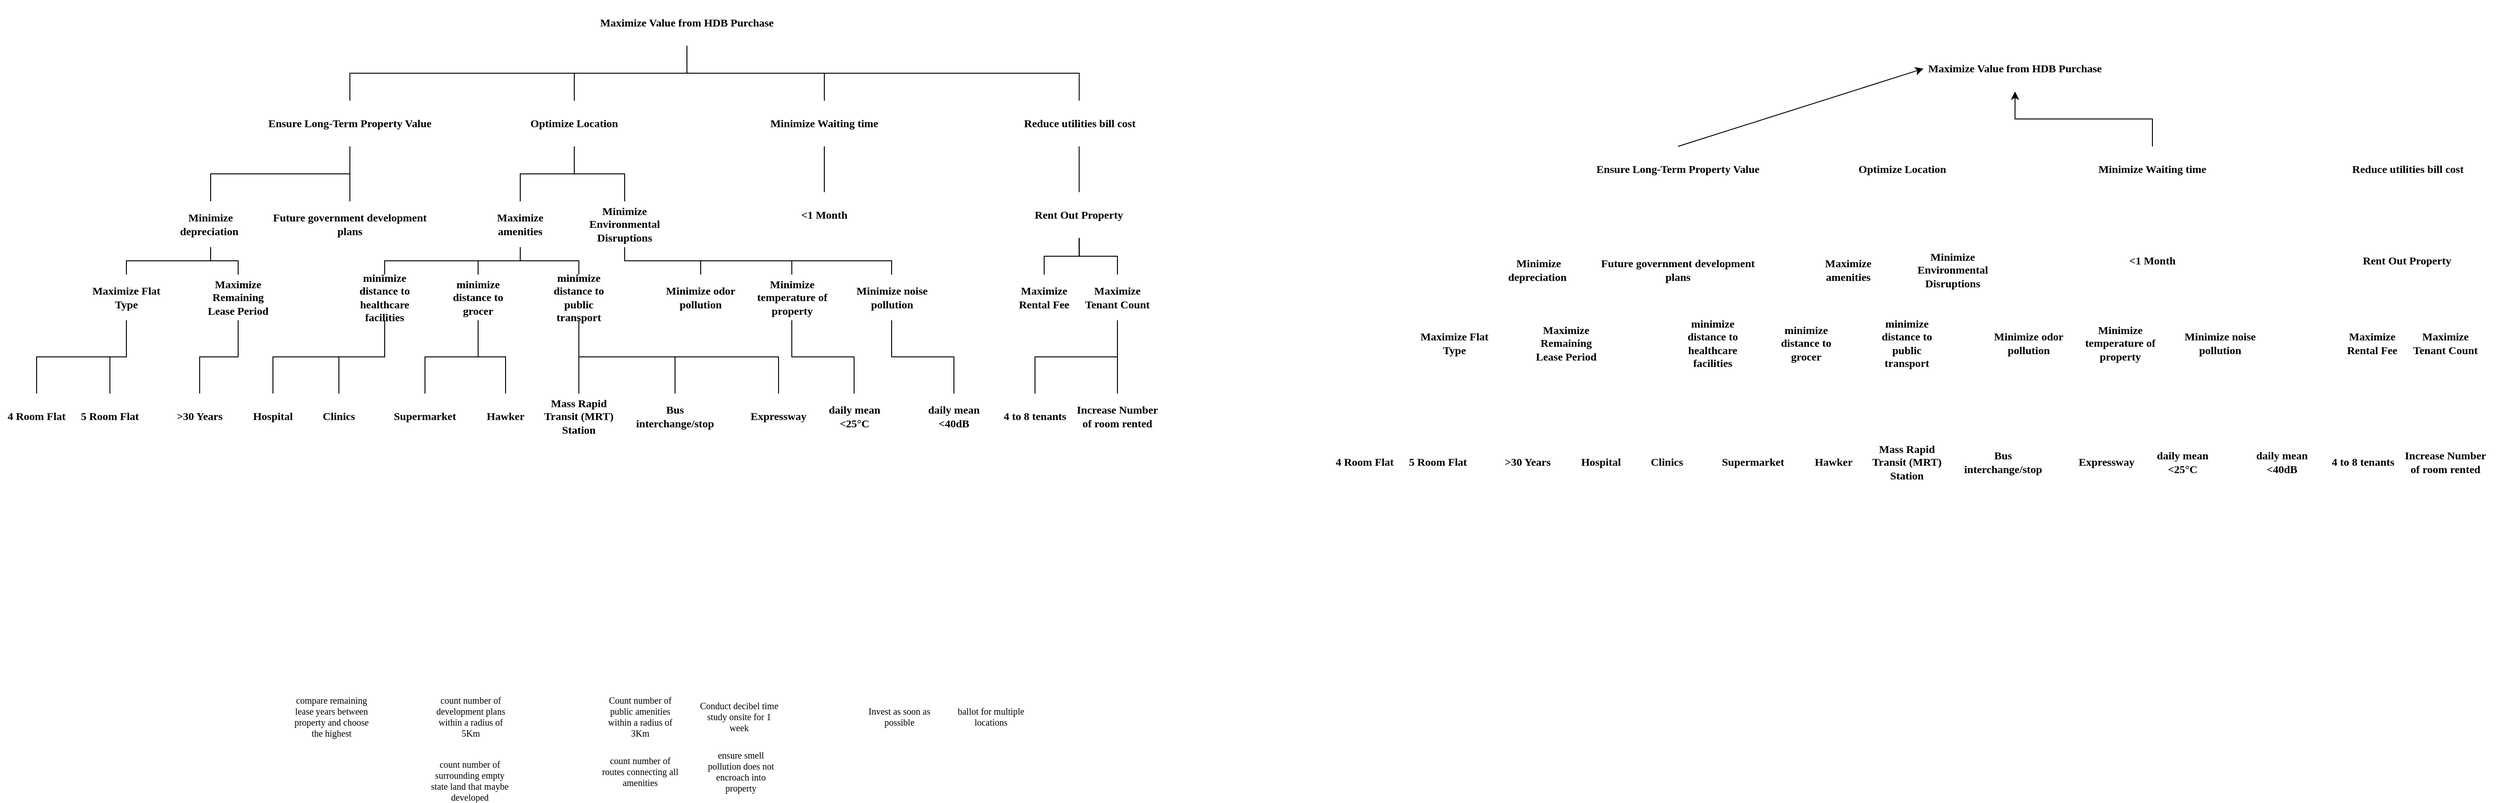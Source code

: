 <mxfile version="26.0.6">
  <diagram name="Page-1" id="19d8dcba-68ad-dc05-1034-9cf7b2a963f6">
    <mxGraphModel dx="1530" dy="603" grid="1" gridSize="10" guides="1" tooltips="1" connect="1" arrows="1" fold="1" page="1" pageScale="1" pageWidth="1100" pageHeight="850" background="none" math="0" shadow="0">
      <root>
        <mxCell id="0" />
        <mxCell id="1" parent="0" />
        <mxCell id="218ae93e1282097f-24" value="" style="whiteSpace=wrap;html=1;rounded=0;shadow=0;comic=0;strokeWidth=2;fontFamily=Verdana;align=center;fontSize=10;strokeColor=none;" parent="1" vertex="1">
          <mxGeometry x="998" y="840" width="124" height="130" as="geometry" />
        </mxCell>
        <mxCell id="218ae93e1282097f-67" value="Count number of public amenities within a radius of 3Km" style="text;html=1;strokeColor=none;fillColor=none;align=center;verticalAlign=middle;whiteSpace=wrap;rounded=1;shadow=0;comic=0;fontFamily=Verdana;fontSize=10;" parent="1" vertex="1">
          <mxGeometry x="1014" y="870" width="90" height="25" as="geometry" />
        </mxCell>
        <mxCell id="218ae93e1282097f-69" value="count number of routes connecting all amenities" style="text;html=1;strokeColor=none;fillColor=none;align=center;verticalAlign=middle;whiteSpace=wrap;rounded=1;shadow=0;comic=0;fontFamily=Verdana;fontSize=10;" parent="1" vertex="1">
          <mxGeometry x="1014" y="930" width="90" height="25" as="geometry" />
        </mxCell>
        <mxCell id="6257edae8c83ed4a-9" value="Ensure Long-Term Property Value" style="whiteSpace=wrap;html=1;rounded=0;shadow=0;comic=0;strokeWidth=2;fontFamily=Verdana;align=center;fontSize=12;fontStyle=1;strokeColor=none;" parent="1" vertex="1">
          <mxGeometry x="642" y="210" width="200" height="50" as="geometry" />
        </mxCell>
        <mxCell id="6257edae8c83ed4a-21" value="Future government development plans" style="whiteSpace=wrap;html=1;rounded=0;shadow=0;comic=0;strokeWidth=2;fontFamily=Verdana;align=center;fontSize=12;fontStyle=1;strokeColor=none;" parent="1" vertex="1">
          <mxGeometry x="642" y="320" width="200" height="50" as="geometry" />
        </mxCell>
        <mxCell id="6257edae8c83ed4a-12" value="Optimize Location" style="whiteSpace=wrap;html=1;rounded=0;shadow=0;comic=0;strokeWidth=2;fontFamily=Verdana;align=center;fontSize=12;fontStyle=1;strokeColor=none;" parent="1" vertex="1">
          <mxGeometry x="887" y="210" width="200" height="50" as="geometry" />
        </mxCell>
        <mxCell id="6257edae8c83ed4a-1" value="Maximize Value from HDB Purchase" style="whiteSpace=wrap;html=1;rounded=0;shadow=0;comic=0;strokeWidth=2;fontFamily=Verdana;align=center;fontSize=12;fontStyle=1;strokeColor=none;" parent="1" vertex="1">
          <mxGeometry x="1010" y="100" width="200" height="50" as="geometry" />
        </mxCell>
        <mxCell id="218ae93e1282097f-2" value="Minimize Waiting time" style="whiteSpace=wrap;html=1;rounded=0;shadow=0;comic=0;strokeWidth=2;fontFamily=Verdana;align=center;fontSize=12;fontStyle=1;strokeColor=none;" parent="1" vertex="1">
          <mxGeometry x="1160" y="210" width="200" height="50" as="geometry" />
        </mxCell>
        <mxCell id="x4HcTvrEBQ7sZUDVJvWk-5" value="Maximize amenities" style="whiteSpace=wrap;html=1;rounded=0;shadow=0;comic=0;strokeWidth=2;fontFamily=Verdana;align=center;fontSize=12;fontStyle=1;strokeColor=none;" parent="1" vertex="1">
          <mxGeometry x="876" y="320" width="104" height="50" as="geometry" />
        </mxCell>
        <mxCell id="x4HcTvrEBQ7sZUDVJvWk-7" value="Minimize Environmental Disruptions" style="whiteSpace=wrap;html=1;rounded=0;shadow=0;comic=0;strokeWidth=2;fontFamily=Verdana;align=center;fontSize=12;fontStyle=1;strokeColor=none;" parent="1" vertex="1">
          <mxGeometry x="1002" y="320" width="80" height="50" as="geometry" />
        </mxCell>
        <mxCell id="x4HcTvrEBQ7sZUDVJvWk-19" value="" style="whiteSpace=wrap;html=1;rounded=0;shadow=0;comic=0;strokeWidth=2;fontFamily=Verdana;align=center;fontSize=10;strokeColor=none;" parent="1" vertex="1">
          <mxGeometry x="1280.5" y="840" width="223" height="80" as="geometry" />
        </mxCell>
        <mxCell id="x4HcTvrEBQ7sZUDVJvWk-20" value="Invest as soon as possible" style="text;html=1;strokeColor=none;fillColor=none;align=center;verticalAlign=middle;whiteSpace=wrap;rounded=1;shadow=0;comic=0;fontFamily=Verdana;fontSize=10;" parent="1" vertex="1">
          <mxGeometry x="1296.5" y="870" width="90" height="25" as="geometry" />
        </mxCell>
        <mxCell id="x4HcTvrEBQ7sZUDVJvWk-21" value="ballot for multiple locations" style="text;html=1;strokeColor=none;fillColor=none;align=center;verticalAlign=middle;whiteSpace=wrap;rounded=1;shadow=0;comic=0;fontFamily=Verdana;fontSize=10;" parent="1" vertex="1">
          <mxGeometry x="1396.5" y="870" width="90" height="25" as="geometry" />
        </mxCell>
        <mxCell id="x4HcTvrEBQ7sZUDVJvWk-29" value="" style="whiteSpace=wrap;html=1;rounded=0;shadow=0;comic=0;strokeWidth=2;fontFamily=Verdana;align=center;fontSize=10;strokeColor=none;" parent="1" vertex="1">
          <mxGeometry x="1112" y="840" width="124" height="130" as="geometry" />
        </mxCell>
        <mxCell id="x4HcTvrEBQ7sZUDVJvWk-30" value="Conduct decibel time study onsite for 1 week" style="text;html=1;strokeColor=none;fillColor=none;align=center;verticalAlign=middle;whiteSpace=wrap;rounded=1;shadow=0;comic=0;fontFamily=Verdana;fontSize=10;" parent="1" vertex="1">
          <mxGeometry x="1122" y="870" width="90" height="25" as="geometry" />
        </mxCell>
        <mxCell id="x4HcTvrEBQ7sZUDVJvWk-34" value="Minimize depreciation&amp;nbsp;" style="whiteSpace=wrap;html=1;rounded=0;shadow=0;comic=0;strokeWidth=2;fontFamily=Verdana;align=center;fontSize=12;fontStyle=1;strokeColor=none;" parent="1" vertex="1">
          <mxGeometry x="538" y="320" width="104" height="50" as="geometry" />
        </mxCell>
        <mxCell id="x4HcTvrEBQ7sZUDVJvWk-38" value="" style="whiteSpace=wrap;html=1;rounded=0;shadow=0;comic=0;strokeWidth=2;fontFamily=Verdana;align=center;fontSize=10;strokeColor=none;" parent="1" vertex="1">
          <mxGeometry x="660" y="840" width="124" height="80" as="geometry" />
        </mxCell>
        <mxCell id="x4HcTvrEBQ7sZUDVJvWk-39" value="compare remaining lease years between property and choose the highest" style="text;html=1;strokeColor=none;fillColor=none;align=center;verticalAlign=middle;whiteSpace=wrap;rounded=1;shadow=0;comic=0;fontFamily=Verdana;fontSize=10;" parent="1" vertex="1">
          <mxGeometry x="677" y="870" width="90" height="25" as="geometry" />
        </mxCell>
        <mxCell id="x4HcTvrEBQ7sZUDVJvWk-41" value="" style="whiteSpace=wrap;html=1;rounded=0;shadow=0;comic=0;strokeWidth=2;fontFamily=Verdana;align=center;fontSize=10;strokeColor=none;" parent="1" vertex="1">
          <mxGeometry x="812" y="840" width="124" height="130" as="geometry" />
        </mxCell>
        <mxCell id="x4HcTvrEBQ7sZUDVJvWk-42" value="count number of development plans within a radius of 5Km" style="text;html=1;strokeColor=none;fillColor=none;align=center;verticalAlign=middle;whiteSpace=wrap;rounded=1;shadow=0;comic=0;fontFamily=Verdana;fontSize=10;" parent="1" vertex="1">
          <mxGeometry x="829" y="870" width="90" height="25" as="geometry" />
        </mxCell>
        <mxCell id="x4HcTvrEBQ7sZUDVJvWk-43" value="count number of surrounding empty state land that maybe developed" style="text;html=1;strokeColor=none;fillColor=none;align=center;verticalAlign=middle;whiteSpace=wrap;rounded=1;shadow=0;comic=0;fontFamily=Verdana;fontSize=10;" parent="1" vertex="1">
          <mxGeometry x="828" y="940" width="90" height="25" as="geometry" />
        </mxCell>
        <mxCell id="x4HcTvrEBQ7sZUDVJvWk-48" value="ensure smell pollution does not encroach into property" style="text;html=1;strokeColor=none;fillColor=none;align=center;verticalAlign=middle;whiteSpace=wrap;rounded=1;shadow=0;comic=0;fontFamily=Verdana;fontSize=10;" parent="1" vertex="1">
          <mxGeometry x="1124" y="930" width="90" height="25" as="geometry" />
        </mxCell>
        <mxCell id="x4HcTvrEBQ7sZUDVJvWk-51" value="" style="endArrow=none;html=1;rounded=0;exitX=0.5;exitY=0;exitDx=0;exitDy=0;entryX=0.5;entryY=1;entryDx=0;entryDy=0;edgeStyle=orthogonalEdgeStyle;" parent="1" source="218ae93e1282097f-2" target="6257edae8c83ed4a-1" edge="1">
          <mxGeometry width="50" height="50" relative="1" as="geometry">
            <mxPoint x="1200" y="350" as="sourcePoint" />
            <mxPoint x="990" y="170" as="targetPoint" />
          </mxGeometry>
        </mxCell>
        <mxCell id="x4HcTvrEBQ7sZUDVJvWk-52" value="" style="endArrow=none;html=1;rounded=0;exitX=0.5;exitY=0;exitDx=0;exitDy=0;entryX=0.5;entryY=1;entryDx=0;entryDy=0;edgeStyle=orthogonalEdgeStyle;" parent="1" source="6257edae8c83ed4a-9" target="6257edae8c83ed4a-1" edge="1">
          <mxGeometry width="50" height="50" relative="1" as="geometry">
            <mxPoint x="1270" y="220" as="sourcePoint" />
            <mxPoint x="997" y="160" as="targetPoint" />
          </mxGeometry>
        </mxCell>
        <mxCell id="x4HcTvrEBQ7sZUDVJvWk-54" value="" style="endArrow=none;html=1;rounded=0;exitX=0.5;exitY=0;exitDx=0;exitDy=0;entryX=0.5;entryY=1;entryDx=0;entryDy=0;edgeStyle=orthogonalEdgeStyle;" parent="1" source="6257edae8c83ed4a-12" target="6257edae8c83ed4a-1" edge="1">
          <mxGeometry width="50" height="50" relative="1" as="geometry">
            <mxPoint x="752" y="220" as="sourcePoint" />
            <mxPoint x="997" y="160" as="targetPoint" />
          </mxGeometry>
        </mxCell>
        <mxCell id="x4HcTvrEBQ7sZUDVJvWk-55" value="" style="endArrow=none;html=1;rounded=0;exitX=0.5;exitY=0;exitDx=0;exitDy=0;entryX=0.5;entryY=1;entryDx=0;entryDy=0;edgeStyle=orthogonalEdgeStyle;" parent="1" source="x4HcTvrEBQ7sZUDVJvWk-34" target="6257edae8c83ed4a-9" edge="1">
          <mxGeometry width="50" height="50" relative="1" as="geometry">
            <mxPoint x="752" y="220" as="sourcePoint" />
            <mxPoint x="997" y="160" as="targetPoint" />
          </mxGeometry>
        </mxCell>
        <mxCell id="x4HcTvrEBQ7sZUDVJvWk-57" value="" style="endArrow=none;html=1;rounded=0;exitX=0.5;exitY=0;exitDx=0;exitDy=0;entryX=0.5;entryY=1;entryDx=0;entryDy=0;edgeStyle=orthogonalEdgeStyle;" parent="1" source="6257edae8c83ed4a-21" target="6257edae8c83ed4a-9" edge="1">
          <mxGeometry width="50" height="50" relative="1" as="geometry">
            <mxPoint x="600" y="330" as="sourcePoint" />
            <mxPoint x="752" y="270" as="targetPoint" />
          </mxGeometry>
        </mxCell>
        <mxCell id="x4HcTvrEBQ7sZUDVJvWk-59" value="" style="endArrow=none;html=1;rounded=0;exitX=0.5;exitY=0;exitDx=0;exitDy=0;entryX=0.5;entryY=1;entryDx=0;entryDy=0;edgeStyle=orthogonalEdgeStyle;" parent="1" source="x4HcTvrEBQ7sZUDVJvWk-5" target="6257edae8c83ed4a-12" edge="1">
          <mxGeometry width="50" height="50" relative="1" as="geometry">
            <mxPoint x="1270" y="220" as="sourcePoint" />
            <mxPoint x="997" y="160" as="targetPoint" />
          </mxGeometry>
        </mxCell>
        <mxCell id="x4HcTvrEBQ7sZUDVJvWk-60" value="" style="endArrow=none;html=1;rounded=0;exitX=0.5;exitY=0;exitDx=0;exitDy=0;entryX=0.5;entryY=1;entryDx=0;entryDy=0;edgeStyle=orthogonalEdgeStyle;" parent="1" source="x4HcTvrEBQ7sZUDVJvWk-7" target="6257edae8c83ed4a-12" edge="1">
          <mxGeometry width="50" height="50" relative="1" as="geometry">
            <mxPoint x="938" y="330" as="sourcePoint" />
            <mxPoint x="997" y="270" as="targetPoint" />
          </mxGeometry>
        </mxCell>
        <mxCell id="x4HcTvrEBQ7sZUDVJvWk-61" value="&amp;lt;1 Month" style="whiteSpace=wrap;html=1;rounded=0;shadow=0;comic=0;strokeWidth=2;fontFamily=Verdana;align=center;fontSize=12;fontStyle=1;strokeColor=none;" parent="1" vertex="1">
          <mxGeometry x="1220" y="310" width="80" height="50" as="geometry" />
        </mxCell>
        <mxCell id="x4HcTvrEBQ7sZUDVJvWk-62" value="" style="endArrow=none;html=1;rounded=0;exitX=0.5;exitY=0;exitDx=0;exitDy=0;edgeStyle=orthogonalEdgeStyle;entryX=0.5;entryY=1;entryDx=0;entryDy=0;" parent="1" source="x4HcTvrEBQ7sZUDVJvWk-61" target="218ae93e1282097f-2" edge="1">
          <mxGeometry width="50" height="50" relative="1" as="geometry">
            <mxPoint x="1270" y="220" as="sourcePoint" />
            <mxPoint x="1190" y="270" as="targetPoint" />
          </mxGeometry>
        </mxCell>
        <mxCell id="x4HcTvrEBQ7sZUDVJvWk-63" value="Minimize noise pollution" style="whiteSpace=wrap;html=1;rounded=0;shadow=0;comic=0;strokeWidth=2;fontFamily=Verdana;align=center;fontSize=12;fontStyle=1;strokeColor=none;" parent="1" vertex="1">
          <mxGeometry x="1293.5" y="400" width="80" height="50" as="geometry" />
        </mxCell>
        <mxCell id="x4HcTvrEBQ7sZUDVJvWk-64" value="Minimize odor pollution" style="whiteSpace=wrap;html=1;rounded=0;shadow=0;comic=0;strokeWidth=2;fontFamily=Verdana;align=center;fontSize=12;fontStyle=1;strokeColor=none;" parent="1" vertex="1">
          <mxGeometry x="1085" y="400" width="80" height="50" as="geometry" />
        </mxCell>
        <mxCell id="x4HcTvrEBQ7sZUDVJvWk-65" value="Minimize temperature of property" style="whiteSpace=wrap;html=1;rounded=0;shadow=0;comic=0;strokeWidth=2;fontFamily=Verdana;align=center;fontSize=12;fontStyle=1;strokeColor=none;" parent="1" vertex="1">
          <mxGeometry x="1184.5" y="400" width="80" height="50" as="geometry" />
        </mxCell>
        <mxCell id="x4HcTvrEBQ7sZUDVJvWk-66" value="minimize distance to public transport" style="whiteSpace=wrap;html=1;rounded=0;shadow=0;comic=0;strokeWidth=2;fontFamily=Verdana;align=center;fontSize=12;fontStyle=1;strokeColor=none;" parent="1" vertex="1">
          <mxGeometry x="952" y="400" width="80" height="50" as="geometry" />
        </mxCell>
        <mxCell id="x4HcTvrEBQ7sZUDVJvWk-67" value="minimize distance to grocer" style="whiteSpace=wrap;html=1;rounded=0;shadow=0;comic=0;strokeWidth=2;fontFamily=Verdana;align=center;fontSize=12;fontStyle=1;strokeColor=none;" parent="1" vertex="1">
          <mxGeometry x="842" y="400" width="80" height="50" as="geometry" />
        </mxCell>
        <mxCell id="x4HcTvrEBQ7sZUDVJvWk-68" value="Mass Rapid Transit (MRT) Station" style="whiteSpace=wrap;html=1;rounded=0;shadow=0;comic=0;strokeWidth=2;fontFamily=Verdana;align=center;fontSize=12;fontStyle=1;strokeColor=none;" parent="1" vertex="1">
          <mxGeometry x="952" y="530" width="80" height="50" as="geometry" />
        </mxCell>
        <mxCell id="x4HcTvrEBQ7sZUDVJvWk-69" value="Bus interchange/stop" style="whiteSpace=wrap;html=1;rounded=0;shadow=0;comic=0;strokeWidth=2;fontFamily=Verdana;align=center;fontSize=12;fontStyle=1;strokeColor=none;" parent="1" vertex="1">
          <mxGeometry x="1057" y="530" width="80" height="50" as="geometry" />
        </mxCell>
        <mxCell id="x4HcTvrEBQ7sZUDVJvWk-72" value="Expressway" style="whiteSpace=wrap;html=1;rounded=0;shadow=0;comic=0;strokeWidth=2;fontFamily=Verdana;align=center;fontSize=12;fontStyle=1;strokeColor=none;" parent="1" vertex="1">
          <mxGeometry x="1170" y="530" width="80" height="50" as="geometry" />
        </mxCell>
        <mxCell id="x4HcTvrEBQ7sZUDVJvWk-73" value="" style="endArrow=none;html=1;rounded=0;exitX=0.5;exitY=0;exitDx=0;exitDy=0;entryX=0.5;entryY=1;entryDx=0;entryDy=0;edgeStyle=orthogonalEdgeStyle;" parent="1" source="x4HcTvrEBQ7sZUDVJvWk-63" target="x4HcTvrEBQ7sZUDVJvWk-7" edge="1">
          <mxGeometry width="50" height="50" relative="1" as="geometry">
            <mxPoint x="1052" y="330" as="sourcePoint" />
            <mxPoint x="997" y="270" as="targetPoint" />
          </mxGeometry>
        </mxCell>
        <mxCell id="x4HcTvrEBQ7sZUDVJvWk-74" value="" style="endArrow=none;html=1;rounded=0;exitX=0.5;exitY=1;exitDx=0;exitDy=0;entryX=0.5;entryY=0;entryDx=0;entryDy=0;edgeStyle=orthogonalEdgeStyle;" parent="1" source="x4HcTvrEBQ7sZUDVJvWk-7" target="x4HcTvrEBQ7sZUDVJvWk-64" edge="1">
          <mxGeometry width="50" height="50" relative="1" as="geometry">
            <mxPoint x="1040" y="410" as="sourcePoint" />
            <mxPoint x="1052" y="380" as="targetPoint" />
          </mxGeometry>
        </mxCell>
        <mxCell id="x4HcTvrEBQ7sZUDVJvWk-75" value="" style="endArrow=none;html=1;rounded=0;exitX=0.5;exitY=1;exitDx=0;exitDy=0;entryX=0.5;entryY=0;entryDx=0;entryDy=0;edgeStyle=orthogonalEdgeStyle;" parent="1" source="x4HcTvrEBQ7sZUDVJvWk-7" target="x4HcTvrEBQ7sZUDVJvWk-65" edge="1">
          <mxGeometry width="50" height="50" relative="1" as="geometry">
            <mxPoint x="1052" y="380" as="sourcePoint" />
            <mxPoint x="1135" y="410" as="targetPoint" />
          </mxGeometry>
        </mxCell>
        <mxCell id="x4HcTvrEBQ7sZUDVJvWk-76" value="daily mean&lt;div&gt;&amp;lt;25°C&lt;/div&gt;" style="whiteSpace=wrap;html=1;rounded=0;shadow=0;comic=0;strokeWidth=2;fontFamily=Verdana;align=center;fontSize=12;fontStyle=1;strokeColor=none;" parent="1" vertex="1">
          <mxGeometry x="1252.5" y="530" width="80" height="50" as="geometry" />
        </mxCell>
        <mxCell id="x4HcTvrEBQ7sZUDVJvWk-77" value="" style="endArrow=none;html=1;rounded=0;exitX=0.5;exitY=1;exitDx=0;exitDy=0;entryX=0.5;entryY=0;entryDx=0;entryDy=0;edgeStyle=orthogonalEdgeStyle;" parent="1" source="x4HcTvrEBQ7sZUDVJvWk-65" target="x4HcTvrEBQ7sZUDVJvWk-76" edge="1">
          <mxGeometry width="50" height="50" relative="1" as="geometry">
            <mxPoint x="1052" y="380" as="sourcePoint" />
            <mxPoint x="1235" y="410" as="targetPoint" />
          </mxGeometry>
        </mxCell>
        <mxCell id="x4HcTvrEBQ7sZUDVJvWk-78" value="" style="endArrow=none;html=1;rounded=0;exitX=0.5;exitY=0;exitDx=0;exitDy=0;entryX=0.5;entryY=1;entryDx=0;entryDy=0;edgeStyle=orthogonalEdgeStyle;" parent="1" source="x4HcTvrEBQ7sZUDVJvWk-68" target="x4HcTvrEBQ7sZUDVJvWk-66" edge="1">
          <mxGeometry width="50" height="50" relative="1" as="geometry">
            <mxPoint x="912" y="550" as="sourcePoint" />
            <mxPoint x="924" y="520" as="targetPoint" />
          </mxGeometry>
        </mxCell>
        <mxCell id="x4HcTvrEBQ7sZUDVJvWk-79" value="" style="endArrow=none;html=1;rounded=0;exitX=0.5;exitY=1;exitDx=0;exitDy=0;entryX=0.5;entryY=0;entryDx=0;entryDy=0;edgeStyle=orthogonalEdgeStyle;" parent="1" source="x4HcTvrEBQ7sZUDVJvWk-66" target="x4HcTvrEBQ7sZUDVJvWk-69" edge="1">
          <mxGeometry width="50" height="50" relative="1" as="geometry">
            <mxPoint x="924" y="520" as="sourcePoint" />
            <mxPoint x="1007" y="550" as="targetPoint" />
          </mxGeometry>
        </mxCell>
        <mxCell id="x4HcTvrEBQ7sZUDVJvWk-80" value="" style="endArrow=none;html=1;rounded=0;exitX=0.5;exitY=1;exitDx=0;exitDy=0;entryX=0.5;entryY=0;entryDx=0;entryDy=0;edgeStyle=orthogonalEdgeStyle;" parent="1" source="x4HcTvrEBQ7sZUDVJvWk-66" target="x4HcTvrEBQ7sZUDVJvWk-72" edge="1">
          <mxGeometry width="50" height="50" relative="1" as="geometry">
            <mxPoint x="924" y="520" as="sourcePoint" />
            <mxPoint x="1107" y="550" as="targetPoint" />
          </mxGeometry>
        </mxCell>
        <mxCell id="x4HcTvrEBQ7sZUDVJvWk-81" value="&lt;div&gt;daily mean&lt;/div&gt;&amp;lt;40dB" style="whiteSpace=wrap;html=1;rounded=0;shadow=0;comic=0;strokeWidth=2;fontFamily=Verdana;align=center;fontSize=12;fontStyle=1;strokeColor=none;" parent="1" vertex="1">
          <mxGeometry x="1358.25" y="530" width="86.5" height="50" as="geometry" />
        </mxCell>
        <mxCell id="x4HcTvrEBQ7sZUDVJvWk-82" value="" style="endArrow=none;html=1;rounded=0;exitX=0.5;exitY=1;exitDx=0;exitDy=0;entryX=0.5;entryY=0;entryDx=0;entryDy=0;edgeStyle=orthogonalEdgeStyle;" parent="1" source="x4HcTvrEBQ7sZUDVJvWk-63" target="x4HcTvrEBQ7sZUDVJvWk-81" edge="1">
          <mxGeometry width="50" height="50" relative="1" as="geometry">
            <mxPoint x="1145" y="450" as="sourcePoint" />
            <mxPoint x="1155" y="410" as="targetPoint" />
          </mxGeometry>
        </mxCell>
        <mxCell id="x4HcTvrEBQ7sZUDVJvWk-83" value="" style="endArrow=none;html=1;rounded=0;exitX=0.5;exitY=1;exitDx=0;exitDy=0;entryX=0.5;entryY=0;entryDx=0;entryDy=0;edgeStyle=orthogonalEdgeStyle;" parent="1" source="x4HcTvrEBQ7sZUDVJvWk-5" target="x4HcTvrEBQ7sZUDVJvWk-66" edge="1">
          <mxGeometry width="50" height="50" relative="1" as="geometry">
            <mxPoint x="932" y="460" as="sourcePoint" />
            <mxPoint x="1028" y="550" as="targetPoint" />
          </mxGeometry>
        </mxCell>
        <mxCell id="x4HcTvrEBQ7sZUDVJvWk-84" value="" style="endArrow=none;html=1;rounded=0;exitX=0.5;exitY=1;exitDx=0;exitDy=0;edgeStyle=orthogonalEdgeStyle;" parent="1" source="x4HcTvrEBQ7sZUDVJvWk-5" target="x4HcTvrEBQ7sZUDVJvWk-67" edge="1">
          <mxGeometry width="50" height="50" relative="1" as="geometry">
            <mxPoint x="938" y="380" as="sourcePoint" />
            <mxPoint x="932" y="410" as="targetPoint" />
          </mxGeometry>
        </mxCell>
        <mxCell id="x4HcTvrEBQ7sZUDVJvWk-85" value="Supermarket" style="whiteSpace=wrap;html=1;rounded=0;shadow=0;comic=0;strokeWidth=2;fontFamily=Verdana;align=center;fontSize=12;fontStyle=1;strokeColor=none;" parent="1" vertex="1">
          <mxGeometry x="784" y="530" width="80" height="50" as="geometry" />
        </mxCell>
        <mxCell id="x4HcTvrEBQ7sZUDVJvWk-86" value="Hawker" style="whiteSpace=wrap;html=1;rounded=0;shadow=0;comic=0;strokeWidth=2;fontFamily=Verdana;align=center;fontSize=12;fontStyle=1;strokeColor=none;" parent="1" vertex="1">
          <mxGeometry x="872" y="530" width="80" height="50" as="geometry" />
        </mxCell>
        <mxCell id="x4HcTvrEBQ7sZUDVJvWk-87" value="" style="endArrow=none;html=1;rounded=0;exitX=0.5;exitY=0;exitDx=0;exitDy=0;entryX=0.5;entryY=1;entryDx=0;entryDy=0;edgeStyle=orthogonalEdgeStyle;" parent="1" source="x4HcTvrEBQ7sZUDVJvWk-85" target="x4HcTvrEBQ7sZUDVJvWk-67" edge="1">
          <mxGeometry width="50" height="50" relative="1" as="geometry">
            <mxPoint x="934" y="550" as="sourcePoint" />
            <mxPoint x="1002" y="460" as="targetPoint" />
          </mxGeometry>
        </mxCell>
        <mxCell id="x4HcTvrEBQ7sZUDVJvWk-88" value="" style="endArrow=none;html=1;rounded=0;exitX=0.5;exitY=0;exitDx=0;exitDy=0;entryX=0.5;entryY=1;entryDx=0;entryDy=0;edgeStyle=orthogonalEdgeStyle;" parent="1" source="x4HcTvrEBQ7sZUDVJvWk-86" target="x4HcTvrEBQ7sZUDVJvWk-67" edge="1">
          <mxGeometry width="50" height="50" relative="1" as="geometry">
            <mxPoint x="838" y="550" as="sourcePoint" />
            <mxPoint x="892" y="460" as="targetPoint" />
          </mxGeometry>
        </mxCell>
        <mxCell id="x4HcTvrEBQ7sZUDVJvWk-89" value="minimize distance to healthcare facilities" style="whiteSpace=wrap;html=1;rounded=0;shadow=0;comic=0;strokeWidth=2;fontFamily=Verdana;align=center;fontSize=12;fontStyle=1;strokeColor=none;" parent="1" vertex="1">
          <mxGeometry x="740" y="400" width="80" height="50" as="geometry" />
        </mxCell>
        <mxCell id="x4HcTvrEBQ7sZUDVJvWk-90" value="" style="endArrow=none;html=1;rounded=0;exitX=0.5;exitY=1;exitDx=0;exitDy=0;edgeStyle=orthogonalEdgeStyle;entryX=0.5;entryY=0;entryDx=0;entryDy=0;" parent="1" source="x4HcTvrEBQ7sZUDVJvWk-5" target="x4HcTvrEBQ7sZUDVJvWk-89" edge="1">
          <mxGeometry width="50" height="50" relative="1" as="geometry">
            <mxPoint x="938" y="380" as="sourcePoint" />
            <mxPoint x="892" y="410" as="targetPoint" />
          </mxGeometry>
        </mxCell>
        <mxCell id="x4HcTvrEBQ7sZUDVJvWk-91" value="Clinics" style="whiteSpace=wrap;html=1;rounded=0;shadow=0;comic=0;strokeWidth=2;fontFamily=Verdana;align=center;fontSize=12;fontStyle=1;strokeColor=none;" parent="1" vertex="1">
          <mxGeometry x="690" y="530" width="80" height="50" as="geometry" />
        </mxCell>
        <mxCell id="x4HcTvrEBQ7sZUDVJvWk-92" value="Hospital" style="whiteSpace=wrap;html=1;rounded=0;shadow=0;comic=0;strokeWidth=2;fontFamily=Verdana;align=center;fontSize=12;fontStyle=1;strokeColor=none;" parent="1" vertex="1">
          <mxGeometry x="618" y="530" width="80" height="50" as="geometry" />
        </mxCell>
        <mxCell id="x4HcTvrEBQ7sZUDVJvWk-93" value="" style="endArrow=none;html=1;rounded=0;exitX=0.5;exitY=0;exitDx=0;exitDy=0;entryX=0.5;entryY=1;entryDx=0;entryDy=0;edgeStyle=orthogonalEdgeStyle;" parent="1" source="x4HcTvrEBQ7sZUDVJvWk-91" target="x4HcTvrEBQ7sZUDVJvWk-89" edge="1">
          <mxGeometry width="50" height="50" relative="1" as="geometry">
            <mxPoint x="758" y="550" as="sourcePoint" />
            <mxPoint x="892" y="460" as="targetPoint" />
          </mxGeometry>
        </mxCell>
        <mxCell id="x4HcTvrEBQ7sZUDVJvWk-94" value="" style="endArrow=none;html=1;rounded=0;exitX=0.5;exitY=0;exitDx=0;exitDy=0;entryX=0.5;entryY=1;entryDx=0;entryDy=0;edgeStyle=orthogonalEdgeStyle;" parent="1" source="x4HcTvrEBQ7sZUDVJvWk-92" target="x4HcTvrEBQ7sZUDVJvWk-89" edge="1">
          <mxGeometry width="50" height="50" relative="1" as="geometry">
            <mxPoint x="730" y="540" as="sourcePoint" />
            <mxPoint x="790" y="460" as="targetPoint" />
          </mxGeometry>
        </mxCell>
        <mxCell id="x4HcTvrEBQ7sZUDVJvWk-95" value="Rent Out Property" style="whiteSpace=wrap;html=1;rounded=0;shadow=0;comic=0;strokeWidth=2;fontFamily=Verdana;align=center;fontSize=12;fontStyle=1;strokeColor=none;" parent="1" vertex="1">
          <mxGeometry x="1438.25" y="310" width="200" height="50" as="geometry" />
        </mxCell>
        <mxCell id="x4HcTvrEBQ7sZUDVJvWk-97" value="&lt;div&gt;&lt;span style=&quot;background-color: transparent; color: light-dark(rgb(0, 0, 0), rgb(255, 255, 255));&quot;&gt;Maximize Rental Fee&lt;/span&gt;&lt;/div&gt;" style="whiteSpace=wrap;html=1;rounded=0;shadow=0;comic=0;strokeWidth=2;fontFamily=Verdana;align=center;fontSize=12;fontStyle=1;strokeColor=none;" parent="1" vertex="1">
          <mxGeometry x="1460" y="400" width="80" height="50" as="geometry" />
        </mxCell>
        <mxCell id="x4HcTvrEBQ7sZUDVJvWk-98" value="Increase Number of room rented" style="whiteSpace=wrap;html=1;rounded=0;shadow=0;comic=0;strokeWidth=2;fontFamily=Verdana;align=center;fontSize=12;fontStyle=1;strokeColor=none;" parent="1" vertex="1">
          <mxGeometry x="1530" y="530" width="100" height="50" as="geometry" />
        </mxCell>
        <mxCell id="x4HcTvrEBQ7sZUDVJvWk-102" value="&lt;div&gt;&lt;span style=&quot;background-color: transparent; color: light-dark(rgb(0, 0, 0), rgb(255, 255, 255));&quot;&gt;Maximize Tenant Count&lt;/span&gt;&lt;/div&gt;" style="whiteSpace=wrap;html=1;rounded=0;shadow=0;comic=0;strokeWidth=2;fontFamily=Verdana;align=center;fontSize=12;fontStyle=1;strokeColor=none;" parent="1" vertex="1">
          <mxGeometry x="1540" y="400" width="80" height="50" as="geometry" />
        </mxCell>
        <mxCell id="x4HcTvrEBQ7sZUDVJvWk-104" value="&lt;div&gt;&lt;span style=&quot;background-color: transparent; color: light-dark(rgb(0, 0, 0), rgb(255, 255, 255));&quot;&gt;Reduce utilities bill cost&lt;/span&gt;&lt;/div&gt;" style="whiteSpace=wrap;html=1;rounded=0;shadow=0;comic=0;strokeWidth=2;fontFamily=Verdana;align=center;fontSize=12;fontStyle=1;strokeColor=none;" parent="1" vertex="1">
          <mxGeometry x="1446.5" y="210" width="183.5" height="50" as="geometry" />
        </mxCell>
        <mxCell id="x4HcTvrEBQ7sZUDVJvWk-106" value="&lt;div&gt;&lt;span style=&quot;background-color: transparent; color: light-dark(rgb(0, 0, 0), rgb(255, 255, 255));&quot;&gt;4 to 8 tenants&lt;/span&gt;&lt;/div&gt;" style="whiteSpace=wrap;html=1;rounded=0;shadow=0;comic=0;strokeWidth=2;fontFamily=Verdana;align=center;fontSize=12;fontStyle=1;strokeColor=none;" parent="1" vertex="1">
          <mxGeometry x="1450" y="530" width="80" height="50" as="geometry" />
        </mxCell>
        <mxCell id="x4HcTvrEBQ7sZUDVJvWk-107" value="" style="endArrow=none;html=1;rounded=0;edgeStyle=orthogonalEdgeStyle;entryX=0.5;entryY=1;entryDx=0;entryDy=0;exitX=0.5;exitY=0;exitDx=0;exitDy=0;" parent="1" source="x4HcTvrEBQ7sZUDVJvWk-106" target="x4HcTvrEBQ7sZUDVJvWk-102" edge="1">
          <mxGeometry width="50" height="50" relative="1" as="geometry">
            <mxPoint x="1570" y="410" as="sourcePoint" />
            <mxPoint x="1410" y="350" as="targetPoint" />
          </mxGeometry>
        </mxCell>
        <mxCell id="x4HcTvrEBQ7sZUDVJvWk-109" value="" style="endArrow=none;html=1;rounded=0;edgeStyle=orthogonalEdgeStyle;exitX=0.5;exitY=0;exitDx=0;exitDy=0;entryX=0.5;entryY=1;entryDx=0;entryDy=0;" parent="1" source="x4HcTvrEBQ7sZUDVJvWk-98" target="x4HcTvrEBQ7sZUDVJvWk-102" edge="1">
          <mxGeometry width="50" height="50" relative="1" as="geometry">
            <mxPoint x="1470" y="310" as="sourcePoint" />
            <mxPoint x="1660" y="390" as="targetPoint" />
          </mxGeometry>
        </mxCell>
        <mxCell id="x4HcTvrEBQ7sZUDVJvWk-113" value="Maximize Flat Type" style="whiteSpace=wrap;html=1;rounded=0;shadow=0;comic=0;strokeWidth=2;fontFamily=Verdana;align=center;fontSize=12;fontStyle=1;strokeColor=none;" parent="1" vertex="1">
          <mxGeometry x="458" y="400" width="80" height="50" as="geometry" />
        </mxCell>
        <mxCell id="x4HcTvrEBQ7sZUDVJvWk-114" value="" style="endArrow=none;html=1;rounded=0;exitX=0.5;exitY=0;exitDx=0;exitDy=0;entryX=0.5;entryY=1;entryDx=0;entryDy=0;edgeStyle=orthogonalEdgeStyle;" parent="1" source="x4HcTvrEBQ7sZUDVJvWk-113" target="x4HcTvrEBQ7sZUDVJvWk-34" edge="1">
          <mxGeometry width="50" height="50" relative="1" as="geometry">
            <mxPoint x="650" y="540" as="sourcePoint" />
            <mxPoint x="790" y="460" as="targetPoint" />
          </mxGeometry>
        </mxCell>
        <mxCell id="x4HcTvrEBQ7sZUDVJvWk-115" value="Maximize Remaining Lease Period" style="whiteSpace=wrap;html=1;rounded=0;shadow=0;comic=0;strokeWidth=2;fontFamily=Verdana;align=center;fontSize=12;fontStyle=1;strokeColor=none;" parent="1" vertex="1">
          <mxGeometry x="580" y="400" width="80" height="50" as="geometry" />
        </mxCell>
        <mxCell id="x4HcTvrEBQ7sZUDVJvWk-116" value="" style="endArrow=none;html=1;rounded=0;exitX=0.5;exitY=0;exitDx=0;exitDy=0;entryX=0.5;entryY=1;entryDx=0;entryDy=0;edgeStyle=orthogonalEdgeStyle;" parent="1" source="x4HcTvrEBQ7sZUDVJvWk-115" target="x4HcTvrEBQ7sZUDVJvWk-34" edge="1">
          <mxGeometry width="50" height="50" relative="1" as="geometry">
            <mxPoint x="640" y="410" as="sourcePoint" />
            <mxPoint x="600" y="380" as="targetPoint" />
          </mxGeometry>
        </mxCell>
        <mxCell id="x4HcTvrEBQ7sZUDVJvWk-117" value="&amp;gt;30 Years" style="whiteSpace=wrap;html=1;rounded=0;shadow=0;comic=0;strokeWidth=2;fontFamily=Verdana;align=center;fontSize=12;fontStyle=1;strokeColor=none;" parent="1" vertex="1">
          <mxGeometry x="538" y="530" width="80" height="50" as="geometry" />
        </mxCell>
        <mxCell id="x4HcTvrEBQ7sZUDVJvWk-118" value="5 Room Flat" style="whiteSpace=wrap;html=1;rounded=0;shadow=0;comic=0;strokeWidth=2;fontFamily=Verdana;align=center;fontSize=12;fontStyle=1;strokeColor=none;" parent="1" vertex="1">
          <mxGeometry x="440" y="530" width="80" height="50" as="geometry" />
        </mxCell>
        <mxCell id="x4HcTvrEBQ7sZUDVJvWk-119" value="" style="endArrow=none;html=1;rounded=0;exitX=0.5;exitY=0;exitDx=0;exitDy=0;entryX=0.5;entryY=1;entryDx=0;entryDy=0;edgeStyle=orthogonalEdgeStyle;" parent="1" source="x4HcTvrEBQ7sZUDVJvWk-117" target="x4HcTvrEBQ7sZUDVJvWk-115" edge="1">
          <mxGeometry width="50" height="50" relative="1" as="geometry">
            <mxPoint x="650" y="540" as="sourcePoint" />
            <mxPoint x="790" y="460" as="targetPoint" />
          </mxGeometry>
        </mxCell>
        <mxCell id="x4HcTvrEBQ7sZUDVJvWk-120" value="" style="endArrow=none;html=1;rounded=0;exitX=0.5;exitY=0;exitDx=0;exitDy=0;entryX=0.5;entryY=1;entryDx=0;entryDy=0;edgeStyle=orthogonalEdgeStyle;" parent="1" source="x4HcTvrEBQ7sZUDVJvWk-118" target="x4HcTvrEBQ7sZUDVJvWk-113" edge="1">
          <mxGeometry width="50" height="50" relative="1" as="geometry">
            <mxPoint x="480" y="540" as="sourcePoint" />
            <mxPoint x="530" y="460" as="targetPoint" />
          </mxGeometry>
        </mxCell>
        <mxCell id="x4HcTvrEBQ7sZUDVJvWk-121" value="4 Room Flat" style="whiteSpace=wrap;html=1;rounded=0;shadow=0;comic=0;strokeWidth=2;fontFamily=Verdana;align=center;fontSize=12;fontStyle=1;strokeColor=none;" parent="1" vertex="1">
          <mxGeometry x="360" y="530" width="80" height="50" as="geometry" />
        </mxCell>
        <mxCell id="x4HcTvrEBQ7sZUDVJvWk-122" value="" style="endArrow=none;html=1;rounded=0;exitX=0.5;exitY=0;exitDx=0;exitDy=0;entryX=0.5;entryY=1;entryDx=0;entryDy=0;edgeStyle=orthogonalEdgeStyle;" parent="1" source="x4HcTvrEBQ7sZUDVJvWk-121" target="x4HcTvrEBQ7sZUDVJvWk-113" edge="1">
          <mxGeometry width="50" height="50" relative="1" as="geometry">
            <mxPoint x="490" y="530" as="sourcePoint" />
            <mxPoint x="508" y="460" as="targetPoint" />
          </mxGeometry>
        </mxCell>
        <mxCell id="x4HcTvrEBQ7sZUDVJvWk-130" value="" style="endArrow=none;html=1;rounded=0;exitX=0.5;exitY=0;exitDx=0;exitDy=0;entryX=0.5;entryY=1;entryDx=0;entryDy=0;edgeStyle=orthogonalEdgeStyle;" parent="1" source="x4HcTvrEBQ7sZUDVJvWk-104" target="6257edae8c83ed4a-1" edge="1">
          <mxGeometry width="50" height="50" relative="1" as="geometry">
            <mxPoint x="1270" y="220" as="sourcePoint" />
            <mxPoint x="1120" y="160" as="targetPoint" />
          </mxGeometry>
        </mxCell>
        <mxCell id="x4HcTvrEBQ7sZUDVJvWk-131" value="" style="endArrow=none;html=1;rounded=0;exitX=0.5;exitY=0;exitDx=0;exitDy=0;entryX=0.5;entryY=1;entryDx=0;entryDy=0;edgeStyle=orthogonalEdgeStyle;" parent="1" source="x4HcTvrEBQ7sZUDVJvWk-95" target="x4HcTvrEBQ7sZUDVJvWk-104" edge="1">
          <mxGeometry width="50" height="50" relative="1" as="geometry">
            <mxPoint x="1548" y="220" as="sourcePoint" />
            <mxPoint x="1120" y="160" as="targetPoint" />
          </mxGeometry>
        </mxCell>
        <mxCell id="x4HcTvrEBQ7sZUDVJvWk-132" value="" style="endArrow=none;html=1;rounded=0;edgeStyle=orthogonalEdgeStyle;entryX=0.5;entryY=1;entryDx=0;entryDy=0;exitX=0.5;exitY=0;exitDx=0;exitDy=0;" parent="1" source="x4HcTvrEBQ7sZUDVJvWk-97" target="x4HcTvrEBQ7sZUDVJvWk-95" edge="1">
          <mxGeometry width="50" height="50" relative="1" as="geometry">
            <mxPoint x="1500" y="540" as="sourcePoint" />
            <mxPoint x="1590" y="460" as="targetPoint" />
          </mxGeometry>
        </mxCell>
        <mxCell id="x4HcTvrEBQ7sZUDVJvWk-133" value="" style="endArrow=none;html=1;rounded=0;edgeStyle=orthogonalEdgeStyle;entryX=0.5;entryY=1;entryDx=0;entryDy=0;exitX=0.5;exitY=0;exitDx=0;exitDy=0;" parent="1" source="x4HcTvrEBQ7sZUDVJvWk-102" target="x4HcTvrEBQ7sZUDVJvWk-95" edge="1">
          <mxGeometry width="50" height="50" relative="1" as="geometry">
            <mxPoint x="1510" y="410" as="sourcePoint" />
            <mxPoint x="1548" y="370" as="targetPoint" />
          </mxGeometry>
        </mxCell>
        <mxCell id="KxJncgnTLOfBylVvL6hN-1" value="Ensure Long-Term Property Value" style="whiteSpace=wrap;html=1;rounded=0;shadow=0;comic=0;strokeWidth=2;fontFamily=Verdana;align=center;fontSize=12;fontStyle=1;strokeColor=none;" vertex="1" parent="1">
          <mxGeometry x="2092" y="260" width="200" height="50" as="geometry" />
        </mxCell>
        <mxCell id="KxJncgnTLOfBylVvL6hN-2" value="Future government development plans" style="whiteSpace=wrap;html=1;rounded=0;shadow=0;comic=0;strokeWidth=2;fontFamily=Verdana;align=center;fontSize=12;fontStyle=1;strokeColor=none;" vertex="1" parent="1">
          <mxGeometry x="2092" y="370" width="200" height="50" as="geometry" />
        </mxCell>
        <mxCell id="KxJncgnTLOfBylVvL6hN-3" value="Optimize Location" style="whiteSpace=wrap;html=1;rounded=0;shadow=0;comic=0;strokeWidth=2;fontFamily=Verdana;align=center;fontSize=12;fontStyle=1;strokeColor=none;" vertex="1" parent="1">
          <mxGeometry x="2337" y="260" width="200" height="50" as="geometry" />
        </mxCell>
        <mxCell id="KxJncgnTLOfBylVvL6hN-4" value="Maximize Value from HDB Purchase" style="whiteSpace=wrap;html=1;rounded=0;shadow=0;comic=0;strokeWidth=2;fontFamily=Verdana;align=center;fontSize=12;fontStyle=1;strokeColor=none;" vertex="1" parent="1">
          <mxGeometry x="2460" y="150" width="200" height="50" as="geometry" />
        </mxCell>
        <mxCell id="KxJncgnTLOfBylVvL6hN-71" style="edgeStyle=orthogonalEdgeStyle;rounded=0;orthogonalLoop=1;jettySize=auto;html=1;exitX=0.5;exitY=0;exitDx=0;exitDy=0;entryX=0.5;entryY=1;entryDx=0;entryDy=0;" edge="1" parent="1" source="KxJncgnTLOfBylVvL6hN-5" target="KxJncgnTLOfBylVvL6hN-4">
          <mxGeometry relative="1" as="geometry" />
        </mxCell>
        <mxCell id="KxJncgnTLOfBylVvL6hN-5" value="Minimize Waiting time" style="whiteSpace=wrap;html=1;rounded=0;shadow=0;comic=0;strokeWidth=2;fontFamily=Verdana;align=center;fontSize=12;fontStyle=1;strokeColor=none;" vertex="1" parent="1">
          <mxGeometry x="2610" y="260" width="200" height="50" as="geometry" />
        </mxCell>
        <mxCell id="KxJncgnTLOfBylVvL6hN-6" value="Maximize amenities" style="whiteSpace=wrap;html=1;rounded=0;shadow=0;comic=0;strokeWidth=2;fontFamily=Verdana;align=center;fontSize=12;fontStyle=1;strokeColor=none;" vertex="1" parent="1">
          <mxGeometry x="2326" y="370" width="104" height="50" as="geometry" />
        </mxCell>
        <mxCell id="KxJncgnTLOfBylVvL6hN-7" value="Minimize Environmental Disruptions" style="whiteSpace=wrap;html=1;rounded=0;shadow=0;comic=0;strokeWidth=2;fontFamily=Verdana;align=center;fontSize=12;fontStyle=1;strokeColor=none;" vertex="1" parent="1">
          <mxGeometry x="2452" y="370" width="80" height="50" as="geometry" />
        </mxCell>
        <mxCell id="KxJncgnTLOfBylVvL6hN-8" value="Minimize depreciation&amp;nbsp;" style="whiteSpace=wrap;html=1;rounded=0;shadow=0;comic=0;strokeWidth=2;fontFamily=Verdana;align=center;fontSize=12;fontStyle=1;strokeColor=none;" vertex="1" parent="1">
          <mxGeometry x="1988" y="370" width="104" height="50" as="geometry" />
        </mxCell>
        <mxCell id="KxJncgnTLOfBylVvL6hN-16" value="&amp;lt;1 Month" style="whiteSpace=wrap;html=1;rounded=0;shadow=0;comic=0;strokeWidth=2;fontFamily=Verdana;align=center;fontSize=12;fontStyle=1;strokeColor=none;" vertex="1" parent="1">
          <mxGeometry x="2670" y="360" width="80" height="50" as="geometry" />
        </mxCell>
        <mxCell id="KxJncgnTLOfBylVvL6hN-18" value="Minimize noise pollution" style="whiteSpace=wrap;html=1;rounded=0;shadow=0;comic=0;strokeWidth=2;fontFamily=Verdana;align=center;fontSize=12;fontStyle=1;strokeColor=none;" vertex="1" parent="1">
          <mxGeometry x="2743.5" y="450" width="80" height="50" as="geometry" />
        </mxCell>
        <mxCell id="KxJncgnTLOfBylVvL6hN-19" value="Minimize odor pollution" style="whiteSpace=wrap;html=1;rounded=0;shadow=0;comic=0;strokeWidth=2;fontFamily=Verdana;align=center;fontSize=12;fontStyle=1;strokeColor=none;" vertex="1" parent="1">
          <mxGeometry x="2535" y="450" width="80" height="50" as="geometry" />
        </mxCell>
        <mxCell id="KxJncgnTLOfBylVvL6hN-20" value="Minimize temperature of property" style="whiteSpace=wrap;html=1;rounded=0;shadow=0;comic=0;strokeWidth=2;fontFamily=Verdana;align=center;fontSize=12;fontStyle=1;strokeColor=none;" vertex="1" parent="1">
          <mxGeometry x="2634.5" y="450" width="80" height="50" as="geometry" />
        </mxCell>
        <mxCell id="KxJncgnTLOfBylVvL6hN-21" value="minimize distance to public transport" style="whiteSpace=wrap;html=1;rounded=0;shadow=0;comic=0;strokeWidth=2;fontFamily=Verdana;align=center;fontSize=12;fontStyle=1;strokeColor=none;" vertex="1" parent="1">
          <mxGeometry x="2402" y="450" width="80" height="50" as="geometry" />
        </mxCell>
        <mxCell id="KxJncgnTLOfBylVvL6hN-22" value="minimize distance to grocer" style="whiteSpace=wrap;html=1;rounded=0;shadow=0;comic=0;strokeWidth=2;fontFamily=Verdana;align=center;fontSize=12;fontStyle=1;strokeColor=none;" vertex="1" parent="1">
          <mxGeometry x="2292" y="450" width="80" height="50" as="geometry" />
        </mxCell>
        <mxCell id="KxJncgnTLOfBylVvL6hN-23" value="Mass Rapid Transit (MRT) Station" style="whiteSpace=wrap;html=1;rounded=0;shadow=0;comic=0;strokeWidth=2;fontFamily=Verdana;align=center;fontSize=12;fontStyle=1;strokeColor=none;" vertex="1" parent="1">
          <mxGeometry x="2402" y="580" width="80" height="50" as="geometry" />
        </mxCell>
        <mxCell id="KxJncgnTLOfBylVvL6hN-24" value="Bus interchange/stop" style="whiteSpace=wrap;html=1;rounded=0;shadow=0;comic=0;strokeWidth=2;fontFamily=Verdana;align=center;fontSize=12;fontStyle=1;strokeColor=none;" vertex="1" parent="1">
          <mxGeometry x="2507" y="580" width="80" height="50" as="geometry" />
        </mxCell>
        <mxCell id="KxJncgnTLOfBylVvL6hN-25" value="Expressway" style="whiteSpace=wrap;html=1;rounded=0;shadow=0;comic=0;strokeWidth=2;fontFamily=Verdana;align=center;fontSize=12;fontStyle=1;strokeColor=none;" vertex="1" parent="1">
          <mxGeometry x="2620" y="580" width="80" height="50" as="geometry" />
        </mxCell>
        <mxCell id="KxJncgnTLOfBylVvL6hN-29" value="daily mean&lt;div&gt;&amp;lt;25°C&lt;/div&gt;" style="whiteSpace=wrap;html=1;rounded=0;shadow=0;comic=0;strokeWidth=2;fontFamily=Verdana;align=center;fontSize=12;fontStyle=1;strokeColor=none;" vertex="1" parent="1">
          <mxGeometry x="2702.5" y="580" width="80" height="50" as="geometry" />
        </mxCell>
        <mxCell id="KxJncgnTLOfBylVvL6hN-34" value="&lt;div&gt;daily mean&lt;/div&gt;&amp;lt;40dB" style="whiteSpace=wrap;html=1;rounded=0;shadow=0;comic=0;strokeWidth=2;fontFamily=Verdana;align=center;fontSize=12;fontStyle=1;strokeColor=none;" vertex="1" parent="1">
          <mxGeometry x="2808.25" y="580" width="86.5" height="50" as="geometry" />
        </mxCell>
        <mxCell id="KxJncgnTLOfBylVvL6hN-38" value="Supermarket" style="whiteSpace=wrap;html=1;rounded=0;shadow=0;comic=0;strokeWidth=2;fontFamily=Verdana;align=center;fontSize=12;fontStyle=1;strokeColor=none;" vertex="1" parent="1">
          <mxGeometry x="2234" y="580" width="80" height="50" as="geometry" />
        </mxCell>
        <mxCell id="KxJncgnTLOfBylVvL6hN-39" value="Hawker" style="whiteSpace=wrap;html=1;rounded=0;shadow=0;comic=0;strokeWidth=2;fontFamily=Verdana;align=center;fontSize=12;fontStyle=1;strokeColor=none;" vertex="1" parent="1">
          <mxGeometry x="2322" y="580" width="80" height="50" as="geometry" />
        </mxCell>
        <mxCell id="KxJncgnTLOfBylVvL6hN-42" value="minimize distance to healthcare facilities" style="whiteSpace=wrap;html=1;rounded=0;shadow=0;comic=0;strokeWidth=2;fontFamily=Verdana;align=center;fontSize=12;fontStyle=1;strokeColor=none;" vertex="1" parent="1">
          <mxGeometry x="2190" y="450" width="80" height="50" as="geometry" />
        </mxCell>
        <mxCell id="KxJncgnTLOfBylVvL6hN-44" value="Clinics" style="whiteSpace=wrap;html=1;rounded=0;shadow=0;comic=0;strokeWidth=2;fontFamily=Verdana;align=center;fontSize=12;fontStyle=1;strokeColor=none;" vertex="1" parent="1">
          <mxGeometry x="2140" y="580" width="80" height="50" as="geometry" />
        </mxCell>
        <mxCell id="KxJncgnTLOfBylVvL6hN-45" value="Hospital" style="whiteSpace=wrap;html=1;rounded=0;shadow=0;comic=0;strokeWidth=2;fontFamily=Verdana;align=center;fontSize=12;fontStyle=1;strokeColor=none;" vertex="1" parent="1">
          <mxGeometry x="2068" y="580" width="80" height="50" as="geometry" />
        </mxCell>
        <mxCell id="KxJncgnTLOfBylVvL6hN-48" value="Rent Out Property" style="whiteSpace=wrap;html=1;rounded=0;shadow=0;comic=0;strokeWidth=2;fontFamily=Verdana;align=center;fontSize=12;fontStyle=1;strokeColor=none;" vertex="1" parent="1">
          <mxGeometry x="2888.25" y="360" width="200" height="50" as="geometry" />
        </mxCell>
        <mxCell id="KxJncgnTLOfBylVvL6hN-49" value="&lt;div&gt;&lt;span style=&quot;background-color: transparent; color: light-dark(rgb(0, 0, 0), rgb(255, 255, 255));&quot;&gt;Maximize Rental Fee&lt;/span&gt;&lt;/div&gt;" style="whiteSpace=wrap;html=1;rounded=0;shadow=0;comic=0;strokeWidth=2;fontFamily=Verdana;align=center;fontSize=12;fontStyle=1;strokeColor=none;" vertex="1" parent="1">
          <mxGeometry x="2910" y="450" width="80" height="50" as="geometry" />
        </mxCell>
        <mxCell id="KxJncgnTLOfBylVvL6hN-50" value="Increase Number of room rented" style="whiteSpace=wrap;html=1;rounded=0;shadow=0;comic=0;strokeWidth=2;fontFamily=Verdana;align=center;fontSize=12;fontStyle=1;strokeColor=none;" vertex="1" parent="1">
          <mxGeometry x="2980" y="580" width="100" height="50" as="geometry" />
        </mxCell>
        <mxCell id="KxJncgnTLOfBylVvL6hN-51" value="&lt;div&gt;&lt;span style=&quot;background-color: transparent; color: light-dark(rgb(0, 0, 0), rgb(255, 255, 255));&quot;&gt;Maximize Tenant Count&lt;/span&gt;&lt;/div&gt;" style="whiteSpace=wrap;html=1;rounded=0;shadow=0;comic=0;strokeWidth=2;fontFamily=Verdana;align=center;fontSize=12;fontStyle=1;strokeColor=none;" vertex="1" parent="1">
          <mxGeometry x="2990" y="450" width="80" height="50" as="geometry" />
        </mxCell>
        <mxCell id="KxJncgnTLOfBylVvL6hN-52" value="&lt;div&gt;&lt;span style=&quot;background-color: transparent; color: light-dark(rgb(0, 0, 0), rgb(255, 255, 255));&quot;&gt;Reduce utilities bill cost&lt;/span&gt;&lt;/div&gt;" style="whiteSpace=wrap;html=1;rounded=0;shadow=0;comic=0;strokeWidth=2;fontFamily=Verdana;align=center;fontSize=12;fontStyle=1;strokeColor=none;" vertex="1" parent="1">
          <mxGeometry x="2896.5" y="260" width="183.5" height="50" as="geometry" />
        </mxCell>
        <mxCell id="KxJncgnTLOfBylVvL6hN-53" value="&lt;div&gt;&lt;span style=&quot;background-color: transparent; color: light-dark(rgb(0, 0, 0), rgb(255, 255, 255));&quot;&gt;4 to 8 tenants&lt;/span&gt;&lt;/div&gt;" style="whiteSpace=wrap;html=1;rounded=0;shadow=0;comic=0;strokeWidth=2;fontFamily=Verdana;align=center;fontSize=12;fontStyle=1;strokeColor=none;" vertex="1" parent="1">
          <mxGeometry x="2900" y="580" width="80" height="50" as="geometry" />
        </mxCell>
        <mxCell id="KxJncgnTLOfBylVvL6hN-56" value="Maximize Flat Type" style="whiteSpace=wrap;html=1;rounded=0;shadow=0;comic=0;strokeWidth=2;fontFamily=Verdana;align=center;fontSize=12;fontStyle=1;strokeColor=none;" vertex="1" parent="1">
          <mxGeometry x="1908" y="450" width="80" height="50" as="geometry" />
        </mxCell>
        <mxCell id="KxJncgnTLOfBylVvL6hN-58" value="Maximize Remaining Lease Period" style="whiteSpace=wrap;html=1;rounded=0;shadow=0;comic=0;strokeWidth=2;fontFamily=Verdana;align=center;fontSize=12;fontStyle=1;strokeColor=none;" vertex="1" parent="1">
          <mxGeometry x="2030" y="450" width="80" height="50" as="geometry" />
        </mxCell>
        <mxCell id="KxJncgnTLOfBylVvL6hN-60" value="&amp;gt;30 Years" style="whiteSpace=wrap;html=1;rounded=0;shadow=0;comic=0;strokeWidth=2;fontFamily=Verdana;align=center;fontSize=12;fontStyle=1;strokeColor=none;" vertex="1" parent="1">
          <mxGeometry x="1988" y="580" width="80" height="50" as="geometry" />
        </mxCell>
        <mxCell id="KxJncgnTLOfBylVvL6hN-61" value="5 Room Flat" style="whiteSpace=wrap;html=1;rounded=0;shadow=0;comic=0;strokeWidth=2;fontFamily=Verdana;align=center;fontSize=12;fontStyle=1;strokeColor=none;" vertex="1" parent="1">
          <mxGeometry x="1890" y="580" width="80" height="50" as="geometry" />
        </mxCell>
        <mxCell id="KxJncgnTLOfBylVvL6hN-64" value="4 Room Flat" style="whiteSpace=wrap;html=1;rounded=0;shadow=0;comic=0;strokeWidth=2;fontFamily=Verdana;align=center;fontSize=12;fontStyle=1;strokeColor=none;" vertex="1" parent="1">
          <mxGeometry x="1810" y="580" width="80" height="50" as="geometry" />
        </mxCell>
        <mxCell id="KxJncgnTLOfBylVvL6hN-70" value="" style="endArrow=classic;html=1;rounded=0;entryX=0;entryY=0.5;entryDx=0;entryDy=0;exitX=0.5;exitY=0;exitDx=0;exitDy=0;" edge="1" parent="1" source="KxJncgnTLOfBylVvL6hN-1" target="KxJncgnTLOfBylVvL6hN-4">
          <mxGeometry width="50" height="50" relative="1" as="geometry">
            <mxPoint x="2530" y="410" as="sourcePoint" />
            <mxPoint x="2580" y="360" as="targetPoint" />
          </mxGeometry>
        </mxCell>
      </root>
    </mxGraphModel>
  </diagram>
</mxfile>

